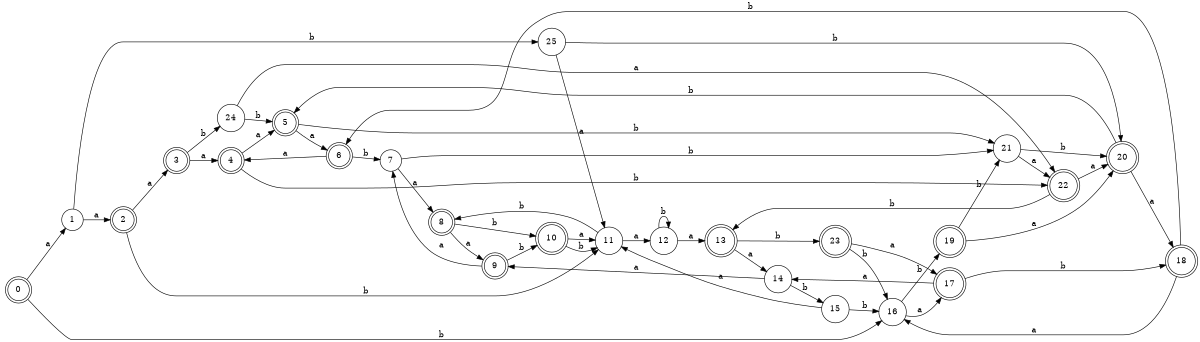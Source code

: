 digraph n21_2 {
__start0 [label="" shape="none"];

rankdir=LR;
size="8,5";

s0 [style="rounded,filled", color="black", fillcolor="white" shape="doublecircle", label="0"];
s1 [style="filled", color="black", fillcolor="white" shape="circle", label="1"];
s2 [style="rounded,filled", color="black", fillcolor="white" shape="doublecircle", label="2"];
s3 [style="rounded,filled", color="black", fillcolor="white" shape="doublecircle", label="3"];
s4 [style="rounded,filled", color="black", fillcolor="white" shape="doublecircle", label="4"];
s5 [style="rounded,filled", color="black", fillcolor="white" shape="doublecircle", label="5"];
s6 [style="rounded,filled", color="black", fillcolor="white" shape="doublecircle", label="6"];
s7 [style="filled", color="black", fillcolor="white" shape="circle", label="7"];
s8 [style="rounded,filled", color="black", fillcolor="white" shape="doublecircle", label="8"];
s9 [style="rounded,filled", color="black", fillcolor="white" shape="doublecircle", label="9"];
s10 [style="rounded,filled", color="black", fillcolor="white" shape="doublecircle", label="10"];
s11 [style="filled", color="black", fillcolor="white" shape="circle", label="11"];
s12 [style="filled", color="black", fillcolor="white" shape="circle", label="12"];
s13 [style="rounded,filled", color="black", fillcolor="white" shape="doublecircle", label="13"];
s14 [style="filled", color="black", fillcolor="white" shape="circle", label="14"];
s15 [style="filled", color="black", fillcolor="white" shape="circle", label="15"];
s16 [style="filled", color="black", fillcolor="white" shape="circle", label="16"];
s17 [style="rounded,filled", color="black", fillcolor="white" shape="doublecircle", label="17"];
s18 [style="rounded,filled", color="black", fillcolor="white" shape="doublecircle", label="18"];
s19 [style="rounded,filled", color="black", fillcolor="white" shape="doublecircle", label="19"];
s20 [style="rounded,filled", color="black", fillcolor="white" shape="doublecircle", label="20"];
s21 [style="filled", color="black", fillcolor="white" shape="circle", label="21"];
s22 [style="rounded,filled", color="black", fillcolor="white" shape="doublecircle", label="22"];
s23 [style="rounded,filled", color="black", fillcolor="white" shape="doublecircle", label="23"];
s24 [style="filled", color="black", fillcolor="white" shape="circle", label="24"];
s25 [style="filled", color="black", fillcolor="white" shape="circle", label="25"];
s0 -> s1 [label="a"];
s0 -> s16 [label="b"];
s1 -> s2 [label="a"];
s1 -> s25 [label="b"];
s2 -> s3 [label="a"];
s2 -> s11 [label="b"];
s3 -> s4 [label="a"];
s3 -> s24 [label="b"];
s4 -> s5 [label="a"];
s4 -> s22 [label="b"];
s5 -> s6 [label="a"];
s5 -> s21 [label="b"];
s6 -> s4 [label="a"];
s6 -> s7 [label="b"];
s7 -> s8 [label="a"];
s7 -> s21 [label="b"];
s8 -> s9 [label="a"];
s8 -> s10 [label="b"];
s9 -> s7 [label="a"];
s9 -> s10 [label="b"];
s10 -> s11 [label="a"];
s10 -> s11 [label="b"];
s11 -> s12 [label="a"];
s11 -> s8 [label="b"];
s12 -> s13 [label="a"];
s12 -> s12 [label="b"];
s13 -> s14 [label="a"];
s13 -> s23 [label="b"];
s14 -> s9 [label="a"];
s14 -> s15 [label="b"];
s15 -> s11 [label="a"];
s15 -> s16 [label="b"];
s16 -> s17 [label="a"];
s16 -> s19 [label="b"];
s17 -> s14 [label="a"];
s17 -> s18 [label="b"];
s18 -> s16 [label="a"];
s18 -> s6 [label="b"];
s19 -> s20 [label="a"];
s19 -> s21 [label="b"];
s20 -> s18 [label="a"];
s20 -> s5 [label="b"];
s21 -> s22 [label="a"];
s21 -> s20 [label="b"];
s22 -> s20 [label="a"];
s22 -> s13 [label="b"];
s23 -> s17 [label="a"];
s23 -> s16 [label="b"];
s24 -> s22 [label="a"];
s24 -> s5 [label="b"];
s25 -> s11 [label="a"];
s25 -> s20 [label="b"];

}